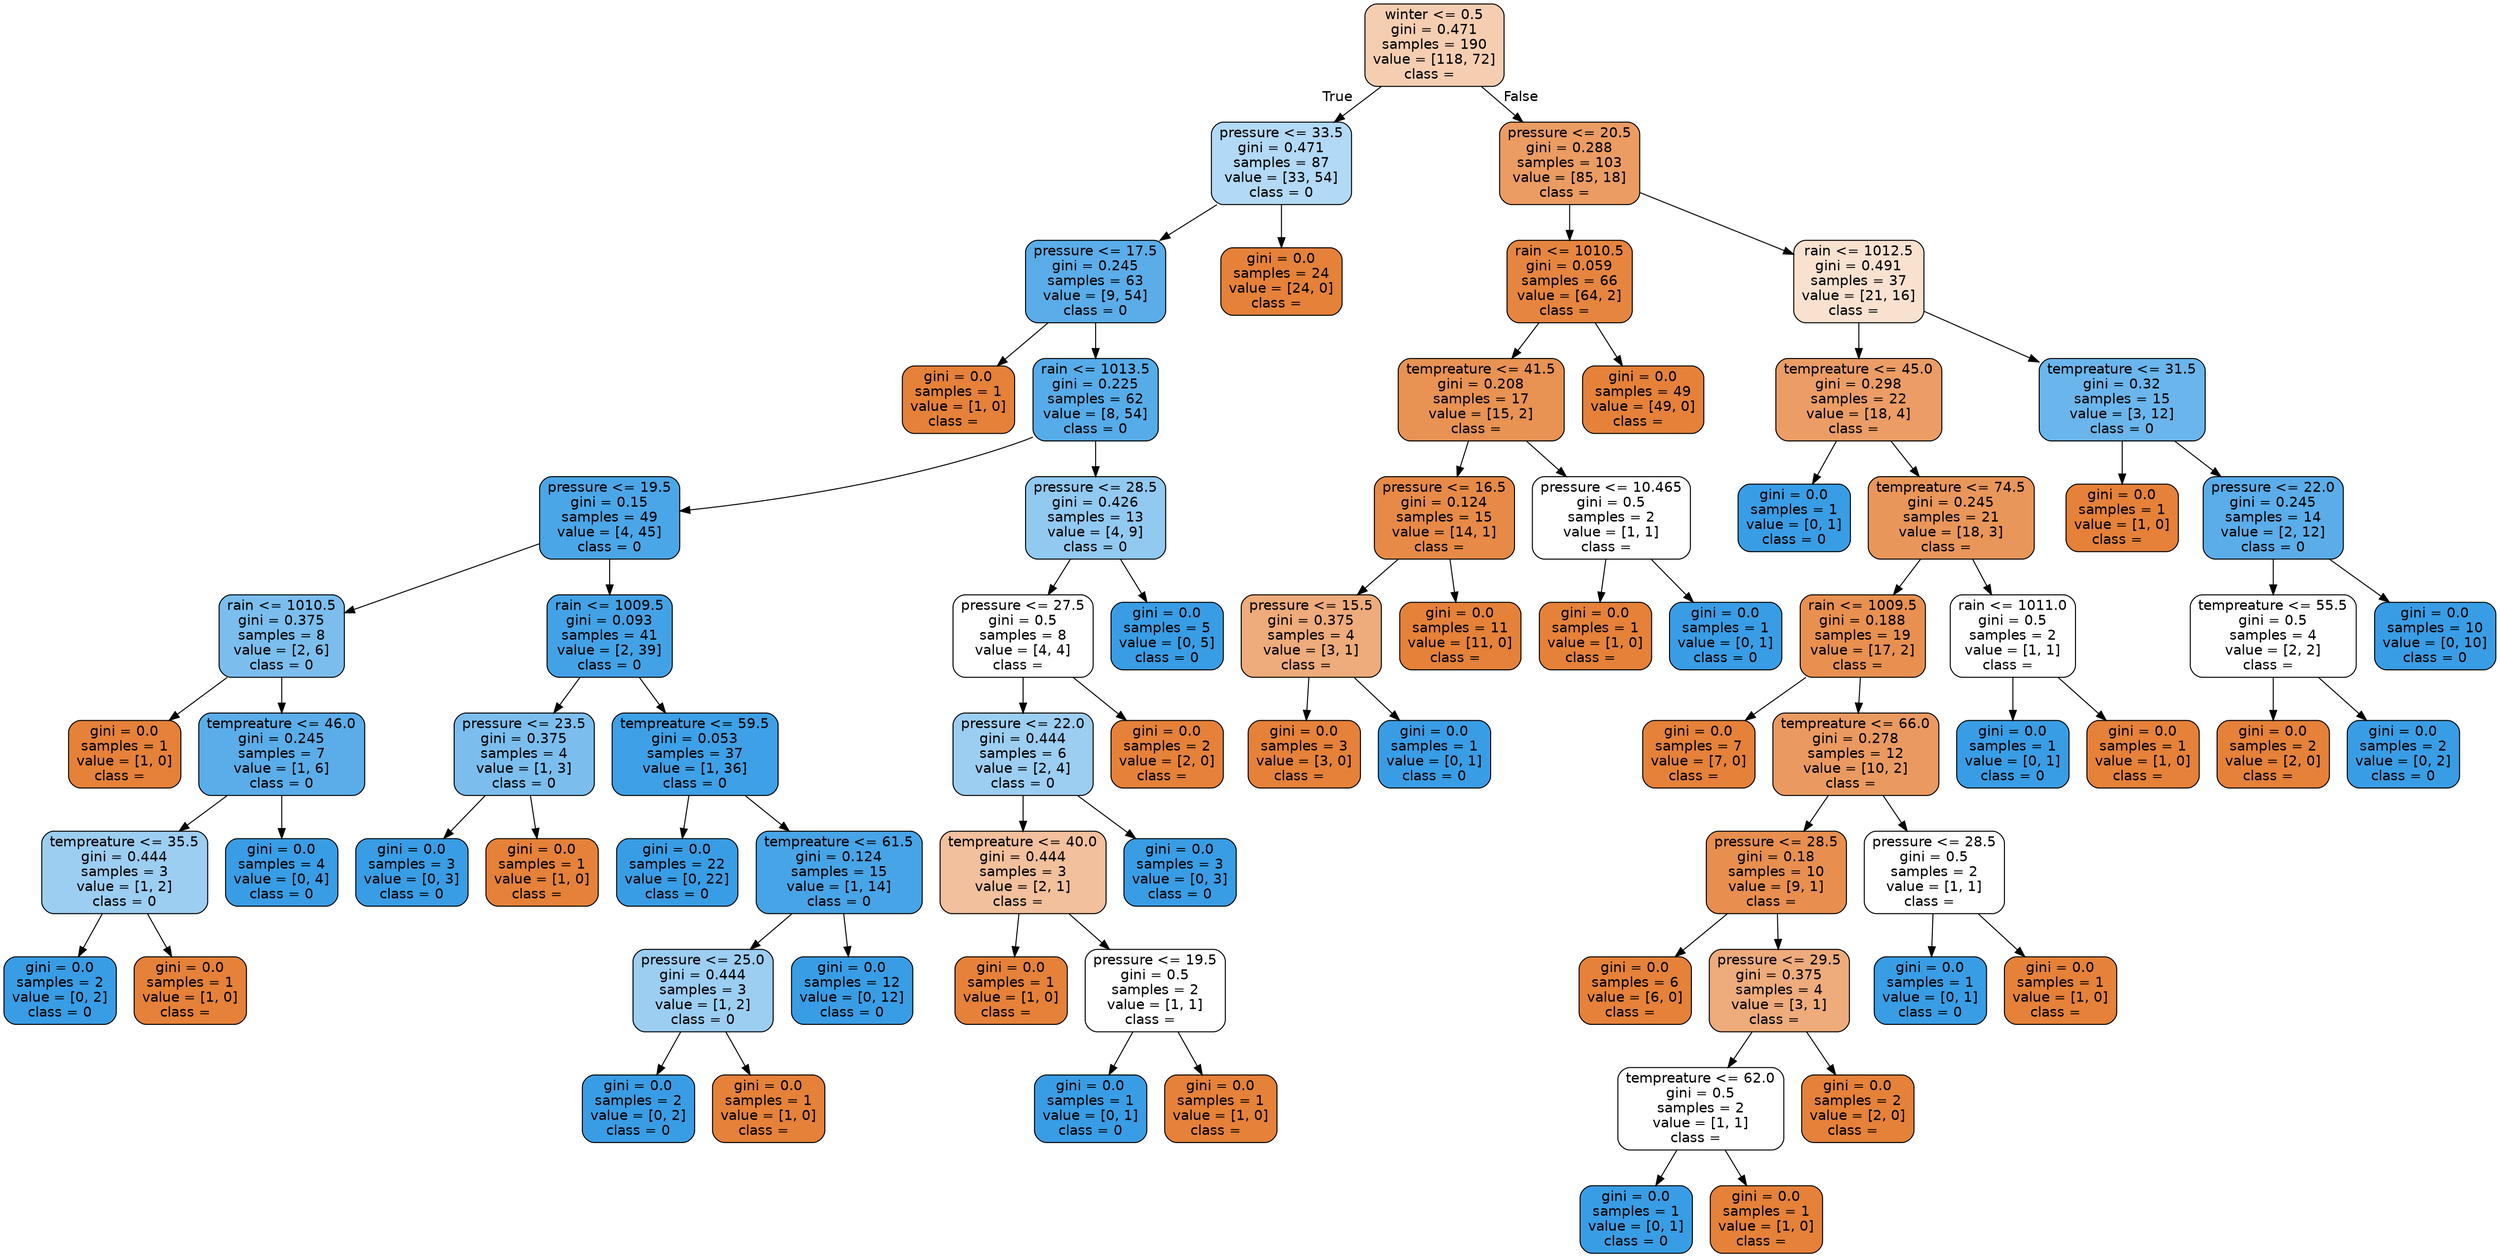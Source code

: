 digraph Tree {
node [shape=box, style="filled, rounded", color="black", fontname=helvetica] ;
edge [fontname=helvetica] ;
0 [label="winter <= 0.5\ngini = 0.471\nsamples = 190\nvalue = [118, 72]\nclass =  ", fillcolor="#f5ceb2"] ;
1 [label="pressure <= 33.5\ngini = 0.471\nsamples = 87\nvalue = [33, 54]\nclass = 0", fillcolor="#b2d9f5"] ;
0 -> 1 [labeldistance=2.5, labelangle=45, headlabel="True"] ;
2 [label="pressure <= 17.5\ngini = 0.245\nsamples = 63\nvalue = [9, 54]\nclass = 0", fillcolor="#5aade9"] ;
1 -> 2 ;
3 [label="gini = 0.0\nsamples = 1\nvalue = [1, 0]\nclass =  ", fillcolor="#e58139"] ;
2 -> 3 ;
4 [label="rain <= 1013.5\ngini = 0.225\nsamples = 62\nvalue = [8, 54]\nclass = 0", fillcolor="#56ace9"] ;
2 -> 4 ;
5 [label="pressure <= 19.5\ngini = 0.15\nsamples = 49\nvalue = [4, 45]\nclass = 0", fillcolor="#4ba6e7"] ;
4 -> 5 ;
6 [label="rain <= 1010.5\ngini = 0.375\nsamples = 8\nvalue = [2, 6]\nclass = 0", fillcolor="#7bbeee"] ;
5 -> 6 ;
7 [label="gini = 0.0\nsamples = 1\nvalue = [1, 0]\nclass =  ", fillcolor="#e58139"] ;
6 -> 7 ;
8 [label="tempreature <= 46.0\ngini = 0.245\nsamples = 7\nvalue = [1, 6]\nclass = 0", fillcolor="#5aade9"] ;
6 -> 8 ;
9 [label="tempreature <= 35.5\ngini = 0.444\nsamples = 3\nvalue = [1, 2]\nclass = 0", fillcolor="#9ccef2"] ;
8 -> 9 ;
10 [label="gini = 0.0\nsamples = 2\nvalue = [0, 2]\nclass = 0", fillcolor="#399de5"] ;
9 -> 10 ;
11 [label="gini = 0.0\nsamples = 1\nvalue = [1, 0]\nclass =  ", fillcolor="#e58139"] ;
9 -> 11 ;
12 [label="gini = 0.0\nsamples = 4\nvalue = [0, 4]\nclass = 0", fillcolor="#399de5"] ;
8 -> 12 ;
13 [label="rain <= 1009.5\ngini = 0.093\nsamples = 41\nvalue = [2, 39]\nclass = 0", fillcolor="#43a2e6"] ;
5 -> 13 ;
14 [label="pressure <= 23.5\ngini = 0.375\nsamples = 4\nvalue = [1, 3]\nclass = 0", fillcolor="#7bbeee"] ;
13 -> 14 ;
15 [label="gini = 0.0\nsamples = 3\nvalue = [0, 3]\nclass = 0", fillcolor="#399de5"] ;
14 -> 15 ;
16 [label="gini = 0.0\nsamples = 1\nvalue = [1, 0]\nclass =  ", fillcolor="#e58139"] ;
14 -> 16 ;
17 [label="tempreature <= 59.5\ngini = 0.053\nsamples = 37\nvalue = [1, 36]\nclass = 0", fillcolor="#3ea0e6"] ;
13 -> 17 ;
18 [label="gini = 0.0\nsamples = 22\nvalue = [0, 22]\nclass = 0", fillcolor="#399de5"] ;
17 -> 18 ;
19 [label="tempreature <= 61.5\ngini = 0.124\nsamples = 15\nvalue = [1, 14]\nclass = 0", fillcolor="#47a4e7"] ;
17 -> 19 ;
20 [label="pressure <= 25.0\ngini = 0.444\nsamples = 3\nvalue = [1, 2]\nclass = 0", fillcolor="#9ccef2"] ;
19 -> 20 ;
21 [label="gini = 0.0\nsamples = 2\nvalue = [0, 2]\nclass = 0", fillcolor="#399de5"] ;
20 -> 21 ;
22 [label="gini = 0.0\nsamples = 1\nvalue = [1, 0]\nclass =  ", fillcolor="#e58139"] ;
20 -> 22 ;
23 [label="gini = 0.0\nsamples = 12\nvalue = [0, 12]\nclass = 0", fillcolor="#399de5"] ;
19 -> 23 ;
24 [label="pressure <= 28.5\ngini = 0.426\nsamples = 13\nvalue = [4, 9]\nclass = 0", fillcolor="#91c9f1"] ;
4 -> 24 ;
25 [label="pressure <= 27.5\ngini = 0.5\nsamples = 8\nvalue = [4, 4]\nclass =  ", fillcolor="#ffffff"] ;
24 -> 25 ;
26 [label="pressure <= 22.0\ngini = 0.444\nsamples = 6\nvalue = [2, 4]\nclass = 0", fillcolor="#9ccef2"] ;
25 -> 26 ;
27 [label="tempreature <= 40.0\ngini = 0.444\nsamples = 3\nvalue = [2, 1]\nclass =  ", fillcolor="#f2c09c"] ;
26 -> 27 ;
28 [label="gini = 0.0\nsamples = 1\nvalue = [1, 0]\nclass =  ", fillcolor="#e58139"] ;
27 -> 28 ;
29 [label="pressure <= 19.5\ngini = 0.5\nsamples = 2\nvalue = [1, 1]\nclass =  ", fillcolor="#ffffff"] ;
27 -> 29 ;
30 [label="gini = 0.0\nsamples = 1\nvalue = [0, 1]\nclass = 0", fillcolor="#399de5"] ;
29 -> 30 ;
31 [label="gini = 0.0\nsamples = 1\nvalue = [1, 0]\nclass =  ", fillcolor="#e58139"] ;
29 -> 31 ;
32 [label="gini = 0.0\nsamples = 3\nvalue = [0, 3]\nclass = 0", fillcolor="#399de5"] ;
26 -> 32 ;
33 [label="gini = 0.0\nsamples = 2\nvalue = [2, 0]\nclass =  ", fillcolor="#e58139"] ;
25 -> 33 ;
34 [label="gini = 0.0\nsamples = 5\nvalue = [0, 5]\nclass = 0", fillcolor="#399de5"] ;
24 -> 34 ;
35 [label="gini = 0.0\nsamples = 24\nvalue = [24, 0]\nclass =  ", fillcolor="#e58139"] ;
1 -> 35 ;
36 [label="pressure <= 20.5\ngini = 0.288\nsamples = 103\nvalue = [85, 18]\nclass =  ", fillcolor="#eb9c63"] ;
0 -> 36 [labeldistance=2.5, labelangle=-45, headlabel="False"] ;
37 [label="rain <= 1010.5\ngini = 0.059\nsamples = 66\nvalue = [64, 2]\nclass =  ", fillcolor="#e6853f"] ;
36 -> 37 ;
38 [label="tempreature <= 41.5\ngini = 0.208\nsamples = 17\nvalue = [15, 2]\nclass =  ", fillcolor="#e89253"] ;
37 -> 38 ;
39 [label="pressure <= 16.5\ngini = 0.124\nsamples = 15\nvalue = [14, 1]\nclass =  ", fillcolor="#e78a47"] ;
38 -> 39 ;
40 [label="pressure <= 15.5\ngini = 0.375\nsamples = 4\nvalue = [3, 1]\nclass =  ", fillcolor="#eeab7b"] ;
39 -> 40 ;
41 [label="gini = 0.0\nsamples = 3\nvalue = [3, 0]\nclass =  ", fillcolor="#e58139"] ;
40 -> 41 ;
42 [label="gini = 0.0\nsamples = 1\nvalue = [0, 1]\nclass = 0", fillcolor="#399de5"] ;
40 -> 42 ;
43 [label="gini = 0.0\nsamples = 11\nvalue = [11, 0]\nclass =  ", fillcolor="#e58139"] ;
39 -> 43 ;
44 [label="pressure <= 10.465\ngini = 0.5\nsamples = 2\nvalue = [1, 1]\nclass =  ", fillcolor="#ffffff"] ;
38 -> 44 ;
45 [label="gini = 0.0\nsamples = 1\nvalue = [1, 0]\nclass =  ", fillcolor="#e58139"] ;
44 -> 45 ;
46 [label="gini = 0.0\nsamples = 1\nvalue = [0, 1]\nclass = 0", fillcolor="#399de5"] ;
44 -> 46 ;
47 [label="gini = 0.0\nsamples = 49\nvalue = [49, 0]\nclass =  ", fillcolor="#e58139"] ;
37 -> 47 ;
48 [label="rain <= 1012.5\ngini = 0.491\nsamples = 37\nvalue = [21, 16]\nclass =  ", fillcolor="#f9e1d0"] ;
36 -> 48 ;
49 [label="tempreature <= 45.0\ngini = 0.298\nsamples = 22\nvalue = [18, 4]\nclass =  ", fillcolor="#eb9d65"] ;
48 -> 49 ;
50 [label="gini = 0.0\nsamples = 1\nvalue = [0, 1]\nclass = 0", fillcolor="#399de5"] ;
49 -> 50 ;
51 [label="tempreature <= 74.5\ngini = 0.245\nsamples = 21\nvalue = [18, 3]\nclass =  ", fillcolor="#e9965a"] ;
49 -> 51 ;
52 [label="rain <= 1009.5\ngini = 0.188\nsamples = 19\nvalue = [17, 2]\nclass =  ", fillcolor="#e89050"] ;
51 -> 52 ;
53 [label="gini = 0.0\nsamples = 7\nvalue = [7, 0]\nclass =  ", fillcolor="#e58139"] ;
52 -> 53 ;
54 [label="tempreature <= 66.0\ngini = 0.278\nsamples = 12\nvalue = [10, 2]\nclass =  ", fillcolor="#ea9a61"] ;
52 -> 54 ;
55 [label="pressure <= 28.5\ngini = 0.18\nsamples = 10\nvalue = [9, 1]\nclass =  ", fillcolor="#e88f4f"] ;
54 -> 55 ;
56 [label="gini = 0.0\nsamples = 6\nvalue = [6, 0]\nclass =  ", fillcolor="#e58139"] ;
55 -> 56 ;
57 [label="pressure <= 29.5\ngini = 0.375\nsamples = 4\nvalue = [3, 1]\nclass =  ", fillcolor="#eeab7b"] ;
55 -> 57 ;
58 [label="tempreature <= 62.0\ngini = 0.5\nsamples = 2\nvalue = [1, 1]\nclass =  ", fillcolor="#ffffff"] ;
57 -> 58 ;
59 [label="gini = 0.0\nsamples = 1\nvalue = [0, 1]\nclass = 0", fillcolor="#399de5"] ;
58 -> 59 ;
60 [label="gini = 0.0\nsamples = 1\nvalue = [1, 0]\nclass =  ", fillcolor="#e58139"] ;
58 -> 60 ;
61 [label="gini = 0.0\nsamples = 2\nvalue = [2, 0]\nclass =  ", fillcolor="#e58139"] ;
57 -> 61 ;
62 [label="pressure <= 28.5\ngini = 0.5\nsamples = 2\nvalue = [1, 1]\nclass =  ", fillcolor="#ffffff"] ;
54 -> 62 ;
63 [label="gini = 0.0\nsamples = 1\nvalue = [0, 1]\nclass = 0", fillcolor="#399de5"] ;
62 -> 63 ;
64 [label="gini = 0.0\nsamples = 1\nvalue = [1, 0]\nclass =  ", fillcolor="#e58139"] ;
62 -> 64 ;
65 [label="rain <= 1011.0\ngini = 0.5\nsamples = 2\nvalue = [1, 1]\nclass =  ", fillcolor="#ffffff"] ;
51 -> 65 ;
66 [label="gini = 0.0\nsamples = 1\nvalue = [0, 1]\nclass = 0", fillcolor="#399de5"] ;
65 -> 66 ;
67 [label="gini = 0.0\nsamples = 1\nvalue = [1, 0]\nclass =  ", fillcolor="#e58139"] ;
65 -> 67 ;
68 [label="tempreature <= 31.5\ngini = 0.32\nsamples = 15\nvalue = [3, 12]\nclass = 0", fillcolor="#6ab6ec"] ;
48 -> 68 ;
69 [label="gini = 0.0\nsamples = 1\nvalue = [1, 0]\nclass =  ", fillcolor="#e58139"] ;
68 -> 69 ;
70 [label="pressure <= 22.0\ngini = 0.245\nsamples = 14\nvalue = [2, 12]\nclass = 0", fillcolor="#5aade9"] ;
68 -> 70 ;
71 [label="tempreature <= 55.5\ngini = 0.5\nsamples = 4\nvalue = [2, 2]\nclass =  ", fillcolor="#ffffff"] ;
70 -> 71 ;
72 [label="gini = 0.0\nsamples = 2\nvalue = [2, 0]\nclass =  ", fillcolor="#e58139"] ;
71 -> 72 ;
73 [label="gini = 0.0\nsamples = 2\nvalue = [0, 2]\nclass = 0", fillcolor="#399de5"] ;
71 -> 73 ;
74 [label="gini = 0.0\nsamples = 10\nvalue = [0, 10]\nclass = 0", fillcolor="#399de5"] ;
70 -> 74 ;
}